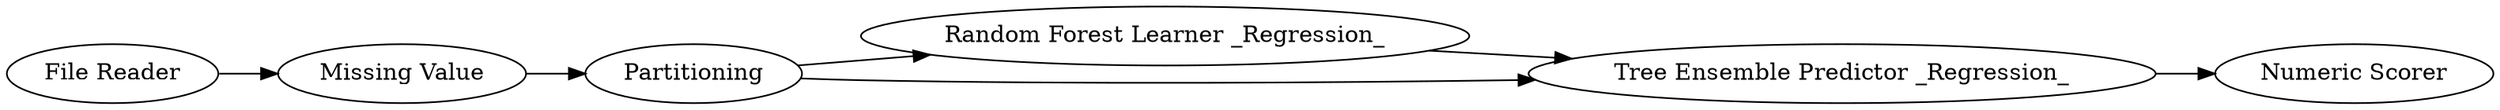 digraph {
	4 -> 5
	3 -> 4
	3 -> 5
	5 -> 6
	1 -> 2
	2 -> 3
	5 [label="Tree Ensemble Predictor _Regression_"]
	1 [label="File Reader"]
	4 [label="Random Forest Learner _Regression_"]
	6 [label="Numeric Scorer"]
	3 [label=Partitioning]
	2 [label="Missing Value"]
	rankdir=LR
}
